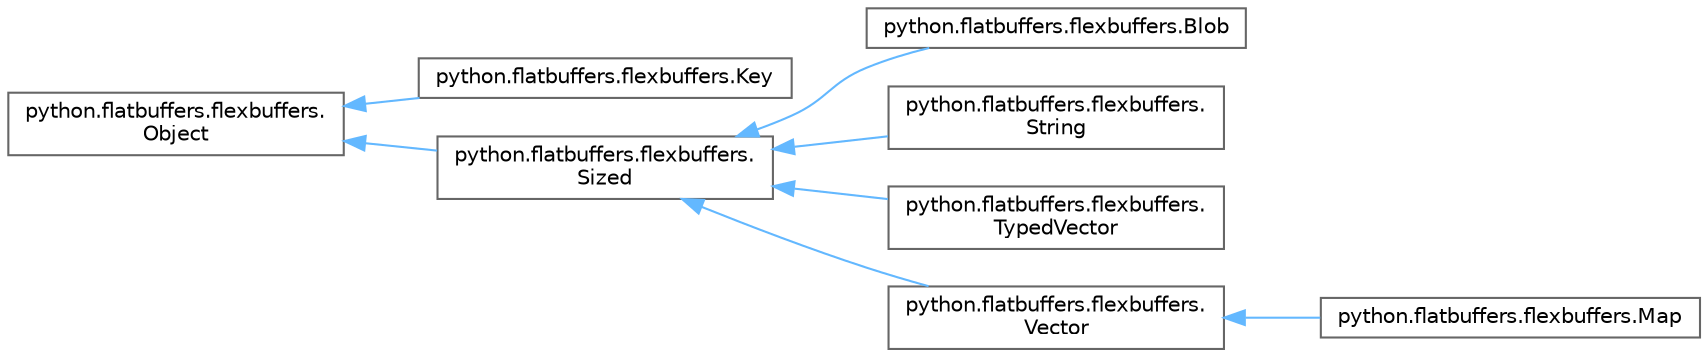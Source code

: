 digraph "Graphical Class Hierarchy"
{
 // LATEX_PDF_SIZE
  bgcolor="transparent";
  edge [fontname=Helvetica,fontsize=10,labelfontname=Helvetica,labelfontsize=10];
  node [fontname=Helvetica,fontsize=10,shape=box,height=0.2,width=0.4];
  rankdir="LR";
  Node0 [id="Node000000",label="python.flatbuffers.flexbuffers.\lObject",height=0.2,width=0.4,color="grey40", fillcolor="white", style="filled",URL="$classpython_1_1flatbuffers_1_1flexbuffers_1_1Object.html",tooltip=" "];
  Node0 -> Node1 [id="edge420_Node000000_Node000001",dir="back",color="steelblue1",style="solid",tooltip=" "];
  Node1 [id="Node000001",label="python.flatbuffers.flexbuffers.Key",height=0.2,width=0.4,color="grey40", fillcolor="white", style="filled",URL="$classpython_1_1flatbuffers_1_1flexbuffers_1_1Key.html",tooltip=" "];
  Node0 -> Node2 [id="edge421_Node000000_Node000002",dir="back",color="steelblue1",style="solid",tooltip=" "];
  Node2 [id="Node000002",label="python.flatbuffers.flexbuffers.\lSized",height=0.2,width=0.4,color="grey40", fillcolor="white", style="filled",URL="$classpython_1_1flatbuffers_1_1flexbuffers_1_1Sized.html",tooltip=" "];
  Node2 -> Node3 [id="edge422_Node000002_Node000003",dir="back",color="steelblue1",style="solid",tooltip=" "];
  Node3 [id="Node000003",label="python.flatbuffers.flexbuffers.Blob",height=0.2,width=0.4,color="grey40", fillcolor="white", style="filled",URL="$classpython_1_1flatbuffers_1_1flexbuffers_1_1Blob.html",tooltip=" "];
  Node2 -> Node4 [id="edge423_Node000002_Node000004",dir="back",color="steelblue1",style="solid",tooltip=" "];
  Node4 [id="Node000004",label="python.flatbuffers.flexbuffers.\lString",height=0.2,width=0.4,color="grey40", fillcolor="white", style="filled",URL="$classpython_1_1flatbuffers_1_1flexbuffers_1_1String.html",tooltip=" "];
  Node2 -> Node5 [id="edge424_Node000002_Node000005",dir="back",color="steelblue1",style="solid",tooltip=" "];
  Node5 [id="Node000005",label="python.flatbuffers.flexbuffers.\lTypedVector",height=0.2,width=0.4,color="grey40", fillcolor="white", style="filled",URL="$classpython_1_1flatbuffers_1_1flexbuffers_1_1TypedVector.html",tooltip=" "];
  Node2 -> Node6 [id="edge425_Node000002_Node000006",dir="back",color="steelblue1",style="solid",tooltip=" "];
  Node6 [id="Node000006",label="python.flatbuffers.flexbuffers.\lVector",height=0.2,width=0.4,color="grey40", fillcolor="white", style="filled",URL="$classpython_1_1flatbuffers_1_1flexbuffers_1_1Vector.html",tooltip=" "];
  Node6 -> Node7 [id="edge426_Node000006_Node000007",dir="back",color="steelblue1",style="solid",tooltip=" "];
  Node7 [id="Node000007",label="python.flatbuffers.flexbuffers.Map",height=0.2,width=0.4,color="grey40", fillcolor="white", style="filled",URL="$classpython_1_1flatbuffers_1_1flexbuffers_1_1Map.html",tooltip=" "];
}

